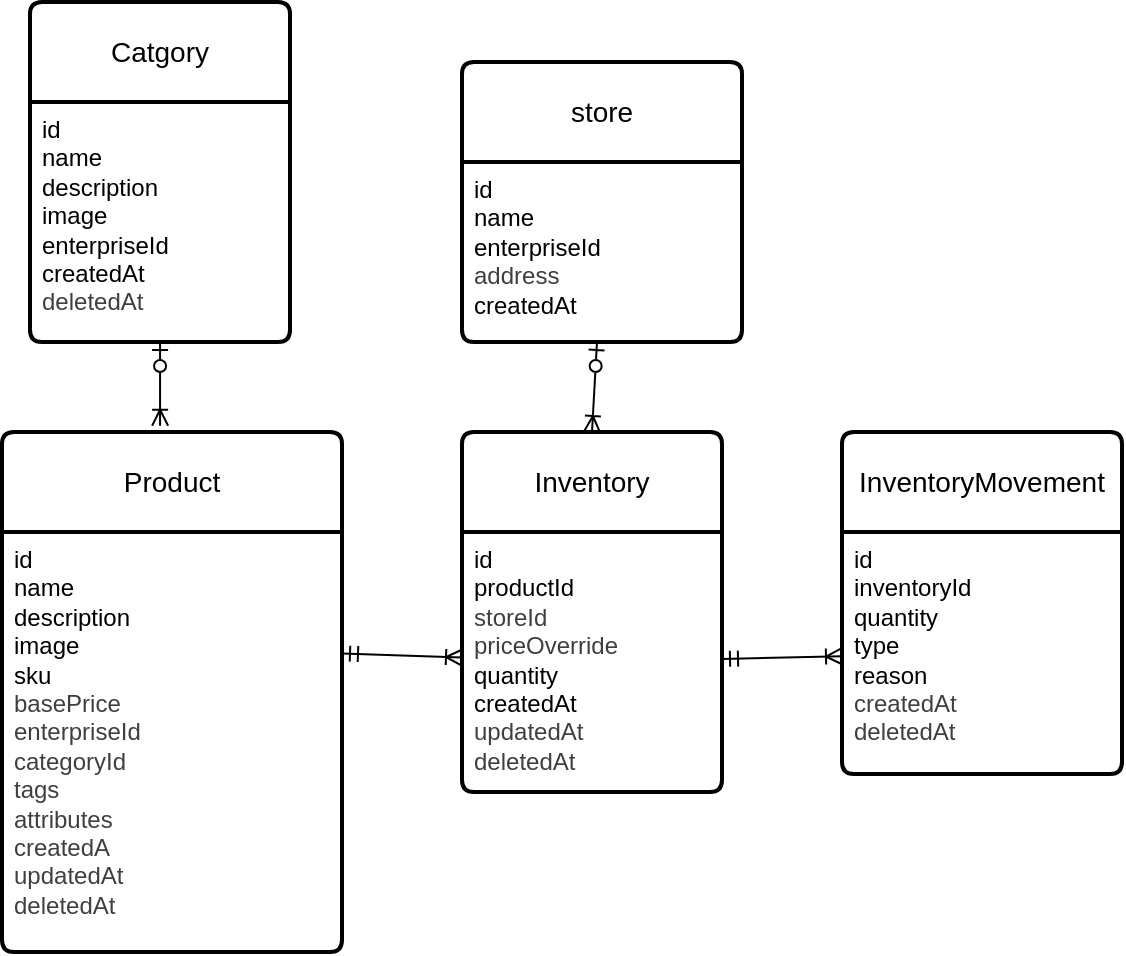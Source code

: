 <mxfile>
    <diagram id="9uVWBhfwaP51Y1xseg3m" name="Page-1">
        <mxGraphModel dx="588" dy="436" grid="1" gridSize="10" guides="1" tooltips="1" connect="1" arrows="1" fold="1" page="1" pageScale="1" pageWidth="850" pageHeight="1100" math="0" shadow="0">
            <root>
                <mxCell id="0"/>
                <mxCell id="1" parent="0"/>
                <mxCell id="17" value="Product" style="swimlane;childLayout=stackLayout;horizontal=1;startSize=50;horizontalStack=0;rounded=1;fontSize=14;fontStyle=0;strokeWidth=2;resizeParent=0;resizeLast=1;shadow=0;dashed=0;align=center;arcSize=4;whiteSpace=wrap;html=1;" parent="1" vertex="1">
                    <mxGeometry x="100" y="433" width="170" height="260" as="geometry"/>
                </mxCell>
                <mxCell id="18" value="id&lt;br&gt;name&lt;div&gt;&lt;div&gt;&lt;div&gt;description&lt;/div&gt;&lt;div&gt;image&lt;/div&gt;&lt;div&gt;sku&lt;/div&gt;&lt;div&gt;&lt;span style=&quot;color: rgb(63, 63, 63); background-color: transparent;&quot;&gt;basePrice&lt;/span&gt;&lt;/div&gt;&lt;div&gt;&lt;span style=&quot;color: rgb(63, 63, 63); background-color: transparent;&quot;&gt;enterpriseId&lt;/span&gt;&lt;/div&gt;&lt;div&gt;&lt;span style=&quot;color: rgb(63, 63, 63); background-color: transparent;&quot;&gt;categoryId&lt;/span&gt;&lt;/div&gt;&lt;div&gt;&lt;span style=&quot;color: rgb(63, 63, 63); background-color: transparent;&quot;&gt;tags&lt;/span&gt;&lt;/div&gt;&lt;div&gt;&lt;span style=&quot;color: rgb(63, 63, 63); background-color: transparent;&quot;&gt;attributes&lt;/span&gt;&lt;/div&gt;&lt;div&gt;&lt;span style=&quot;color: rgb(63, 63, 63); background-color: transparent;&quot;&gt;createdA&lt;/span&gt;&lt;/div&gt;&lt;div&gt;&lt;span style=&quot;color: rgb(63, 63, 63); background-color: transparent;&quot;&gt;updatedAt&lt;/span&gt;&lt;/div&gt;&lt;div&gt;&lt;span style=&quot;color: rgb(63, 63, 63); background-color: transparent;&quot;&gt;deletedAt&lt;/span&gt;&lt;/div&gt;&lt;/div&gt;&lt;/div&gt;" style="align=left;strokeColor=none;fillColor=none;spacingLeft=4;fontSize=12;verticalAlign=top;resizable=0;rotatable=0;part=1;html=1;" parent="17" vertex="1">
                    <mxGeometry y="50" width="170" height="210" as="geometry"/>
                </mxCell>
                <mxCell id="21" value="Catgory" style="swimlane;childLayout=stackLayout;horizontal=1;startSize=50;horizontalStack=0;rounded=1;fontSize=14;fontStyle=0;strokeWidth=2;resizeParent=0;resizeLast=1;shadow=0;dashed=0;align=center;arcSize=4;whiteSpace=wrap;html=1;" parent="1" vertex="1">
                    <mxGeometry x="114" y="218" width="130" height="170" as="geometry"/>
                </mxCell>
                <mxCell id="22" value="id&lt;br&gt;name&lt;div&gt;description&lt;/div&gt;&lt;div&gt;image&lt;/div&gt;&lt;div&gt;&lt;span style=&quot;background-color: transparent;&quot;&gt;enterpriseId&lt;/span&gt;&lt;/div&gt;&lt;div&gt;&lt;span style=&quot;background-color: transparent;&quot;&gt;createdAt&lt;/span&gt;&lt;/div&gt;&lt;div&gt;&lt;span style=&quot;color: rgb(63, 63, 63); background-color: transparent;&quot;&gt;deletedAt&lt;/span&gt;&lt;/div&gt;" style="align=left;strokeColor=none;fillColor=none;spacingLeft=4;fontSize=12;verticalAlign=top;resizable=0;rotatable=0;part=1;html=1;" parent="21" vertex="1">
                    <mxGeometry y="50" width="130" height="120" as="geometry"/>
                </mxCell>
                <mxCell id="23" value="store" style="swimlane;childLayout=stackLayout;horizontal=1;startSize=50;horizontalStack=0;rounded=1;fontSize=14;fontStyle=0;strokeWidth=2;resizeParent=0;resizeLast=1;shadow=0;dashed=0;align=center;arcSize=4;whiteSpace=wrap;html=1;" parent="1" vertex="1">
                    <mxGeometry x="330" y="248" width="140" height="140" as="geometry"/>
                </mxCell>
                <mxCell id="24" value="id&lt;br&gt;name&lt;div&gt;&lt;span style=&quot;background-color: transparent;&quot;&gt;enterpriseId&lt;/span&gt;&lt;/div&gt;&lt;div&gt;&lt;span style=&quot;color: rgb(63, 63, 63); background-color: transparent;&quot;&gt;address&lt;/span&gt;&lt;/div&gt;&lt;div&gt;&lt;span style=&quot;background-color: transparent;&quot;&gt;createdAt&lt;/span&gt;&lt;/div&gt;" style="align=left;strokeColor=none;fillColor=none;spacingLeft=4;fontSize=12;verticalAlign=top;resizable=0;rotatable=0;part=1;html=1;" parent="23" vertex="1">
                    <mxGeometry y="50" width="140" height="90" as="geometry"/>
                </mxCell>
                <mxCell id="25" value="Inventory" style="swimlane;childLayout=stackLayout;horizontal=1;startSize=50;horizontalStack=0;rounded=1;fontSize=14;fontStyle=0;strokeWidth=2;resizeParent=0;resizeLast=1;shadow=0;dashed=0;align=center;arcSize=4;whiteSpace=wrap;html=1;" parent="1" vertex="1">
                    <mxGeometry x="330" y="433" width="130" height="180" as="geometry"/>
                </mxCell>
                <mxCell id="26" value="id&lt;br&gt;&lt;div&gt;&lt;font color=&quot;#000000&quot;&gt;productId&lt;/font&gt;&lt;/div&gt;&lt;div&gt;&lt;span style=&quot;color: rgb(63, 63, 63); background-color: transparent;&quot;&gt;storeId&lt;/span&gt;&lt;/div&gt;&lt;div&gt;&lt;span style=&quot;color: rgb(63, 63, 63); background-color: transparent;&quot;&gt;priceOverride&lt;/span&gt;&lt;/div&gt;&lt;div&gt;quantity&lt;/div&gt;&lt;div&gt;&lt;span style=&quot;background-color: transparent;&quot;&gt;createdAt&lt;/span&gt;&lt;/div&gt;&lt;div&gt;&lt;span style=&quot;color: rgb(63, 63, 63);&quot;&gt;updatedAt&lt;/span&gt;&lt;span style=&quot;background-color: transparent;&quot;&gt;&lt;/span&gt;&lt;/div&gt;&lt;div&gt;&lt;span style=&quot;color: rgb(63, 63, 63); background-color: transparent;&quot;&gt;deletedAt&lt;/span&gt;&lt;/div&gt;" style="align=left;strokeColor=none;fillColor=none;spacingLeft=4;fontSize=12;verticalAlign=top;resizable=0;rotatable=0;part=1;html=1;" parent="25" vertex="1">
                    <mxGeometry y="50" width="130" height="130" as="geometry"/>
                </mxCell>
                <mxCell id="27" value="InventoryMovement" style="swimlane;childLayout=stackLayout;horizontal=1;startSize=50;horizontalStack=0;rounded=1;fontSize=14;fontStyle=0;strokeWidth=2;resizeParent=0;resizeLast=1;shadow=0;dashed=0;align=center;arcSize=4;whiteSpace=wrap;html=1;" parent="1" vertex="1">
                    <mxGeometry x="520" y="433" width="140" height="171" as="geometry"/>
                </mxCell>
                <mxCell id="28" value="id&lt;br&gt;&lt;div&gt;&lt;font color=&quot;#000000&quot;&gt;inventoryId&lt;/font&gt;&lt;/div&gt;&lt;div&gt;&lt;font color=&quot;#000000&quot;&gt;quantity&lt;/font&gt;&lt;/div&gt;&lt;div&gt;&lt;font color=&quot;#000000&quot;&gt;type&lt;/font&gt;&lt;/div&gt;&lt;div&gt;&lt;font color=&quot;#000000&quot;&gt;reason&lt;/font&gt;&lt;/div&gt;&lt;div&gt;&lt;span style=&quot;color: rgb(63, 63, 63); background-color: transparent;&quot;&gt;createdAt&lt;/span&gt;&lt;/div&gt;&lt;div&gt;&lt;span style=&quot;color: rgb(63, 63, 63); background-color: transparent;&quot;&gt;deletedAt&lt;/span&gt;&lt;/div&gt;" style="align=left;strokeColor=none;fillColor=none;spacingLeft=4;fontSize=12;verticalAlign=top;resizable=0;rotatable=0;part=1;html=1;" parent="27" vertex="1">
                    <mxGeometry y="50" width="140" height="121" as="geometry"/>
                </mxCell>
                <mxCell id="31" style="edgeStyle=none;html=1;entryX=0.465;entryY=-0.012;entryDx=0;entryDy=0;entryPerimeter=0;endArrow=ERoneToMany;endFill=0;startArrow=ERzeroToOne;startFill=0;" parent="1" source="21" target="17" edge="1">
                    <mxGeometry relative="1" as="geometry"/>
                </mxCell>
                <mxCell id="32" style="edgeStyle=none;html=1;startArrow=ERmandOne;startFill=0;endArrow=ERoneToMany;endFill=0;" parent="1" target="26" edge="1">
                    <mxGeometry relative="1" as="geometry">
                        <mxPoint x="270" y="543.69" as="sourcePoint"/>
                        <mxPoint x="330" y="525.119" as="targetPoint"/>
                    </mxGeometry>
                </mxCell>
                <mxCell id="33" style="edgeStyle=none;html=1;startArrow=ERmandOne;startFill=0;endArrow=ERoneToMany;endFill=0;" parent="1" source="26" target="28" edge="1">
                    <mxGeometry relative="1" as="geometry">
                        <mxPoint x="460" y="530.0" as="sourcePoint"/>
                        <mxPoint x="540" y="530.0" as="targetPoint"/>
                    </mxGeometry>
                </mxCell>
                <mxCell id="35" style="edgeStyle=none;html=1;entryX=0.5;entryY=0;entryDx=0;entryDy=0;endArrow=ERoneToMany;endFill=0;startArrow=ERzeroToOne;startFill=0;" parent="1" source="24" target="25" edge="1">
                    <mxGeometry relative="1" as="geometry"/>
                </mxCell>
            </root>
        </mxGraphModel>
    </diagram>
</mxfile>